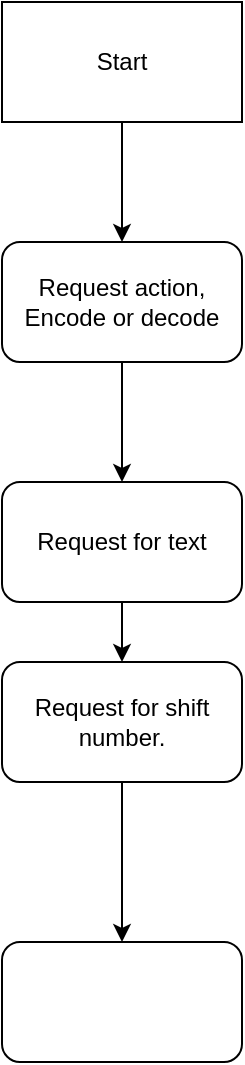 <mxfile version="24.8.6">
  <diagram name="Page-1" id="17mNhOJHaFhsNdc38T4_">
    <mxGraphModel dx="1379" dy="785" grid="1" gridSize="10" guides="1" tooltips="1" connect="1" arrows="1" fold="1" page="1" pageScale="1" pageWidth="827" pageHeight="1169" math="0" shadow="0">
      <root>
        <mxCell id="0" />
        <mxCell id="1" parent="0" />
        <mxCell id="gphKkKduA3pPyw4U88uj-4" value="" style="edgeStyle=orthogonalEdgeStyle;rounded=0;orthogonalLoop=1;jettySize=auto;html=1;" edge="1" parent="1" source="gphKkKduA3pPyw4U88uj-2" target="gphKkKduA3pPyw4U88uj-3">
          <mxGeometry relative="1" as="geometry" />
        </mxCell>
        <mxCell id="gphKkKduA3pPyw4U88uj-2" value="Start" style="rounded=0;whiteSpace=wrap;html=1;" vertex="1" parent="1">
          <mxGeometry x="340" y="100" width="120" height="60" as="geometry" />
        </mxCell>
        <mxCell id="gphKkKduA3pPyw4U88uj-6" value="" style="edgeStyle=orthogonalEdgeStyle;rounded=0;orthogonalLoop=1;jettySize=auto;html=1;" edge="1" parent="1" source="gphKkKduA3pPyw4U88uj-3" target="gphKkKduA3pPyw4U88uj-5">
          <mxGeometry relative="1" as="geometry" />
        </mxCell>
        <mxCell id="gphKkKduA3pPyw4U88uj-3" value="Request action, Encode or decode" style="rounded=1;whiteSpace=wrap;html=1;" vertex="1" parent="1">
          <mxGeometry x="340" y="220" width="120" height="60" as="geometry" />
        </mxCell>
        <mxCell id="gphKkKduA3pPyw4U88uj-8" value="" style="edgeStyle=orthogonalEdgeStyle;rounded=0;orthogonalLoop=1;jettySize=auto;html=1;" edge="1" parent="1" source="gphKkKduA3pPyw4U88uj-5" target="gphKkKduA3pPyw4U88uj-7">
          <mxGeometry relative="1" as="geometry" />
        </mxCell>
        <mxCell id="gphKkKduA3pPyw4U88uj-5" value="Request for text" style="rounded=1;whiteSpace=wrap;html=1;" vertex="1" parent="1">
          <mxGeometry x="340" y="340" width="120" height="60" as="geometry" />
        </mxCell>
        <mxCell id="gphKkKduA3pPyw4U88uj-10" value="" style="edgeStyle=orthogonalEdgeStyle;rounded=0;orthogonalLoop=1;jettySize=auto;html=1;" edge="1" parent="1" source="gphKkKduA3pPyw4U88uj-7" target="gphKkKduA3pPyw4U88uj-9">
          <mxGeometry relative="1" as="geometry" />
        </mxCell>
        <mxCell id="gphKkKduA3pPyw4U88uj-7" value="Request for shift number." style="rounded=1;whiteSpace=wrap;html=1;" vertex="1" parent="1">
          <mxGeometry x="340" y="430" width="120" height="60" as="geometry" />
        </mxCell>
        <mxCell id="gphKkKduA3pPyw4U88uj-9" value="" style="rounded=1;whiteSpace=wrap;html=1;" vertex="1" parent="1">
          <mxGeometry x="340" y="570" width="120" height="60" as="geometry" />
        </mxCell>
      </root>
    </mxGraphModel>
  </diagram>
</mxfile>
